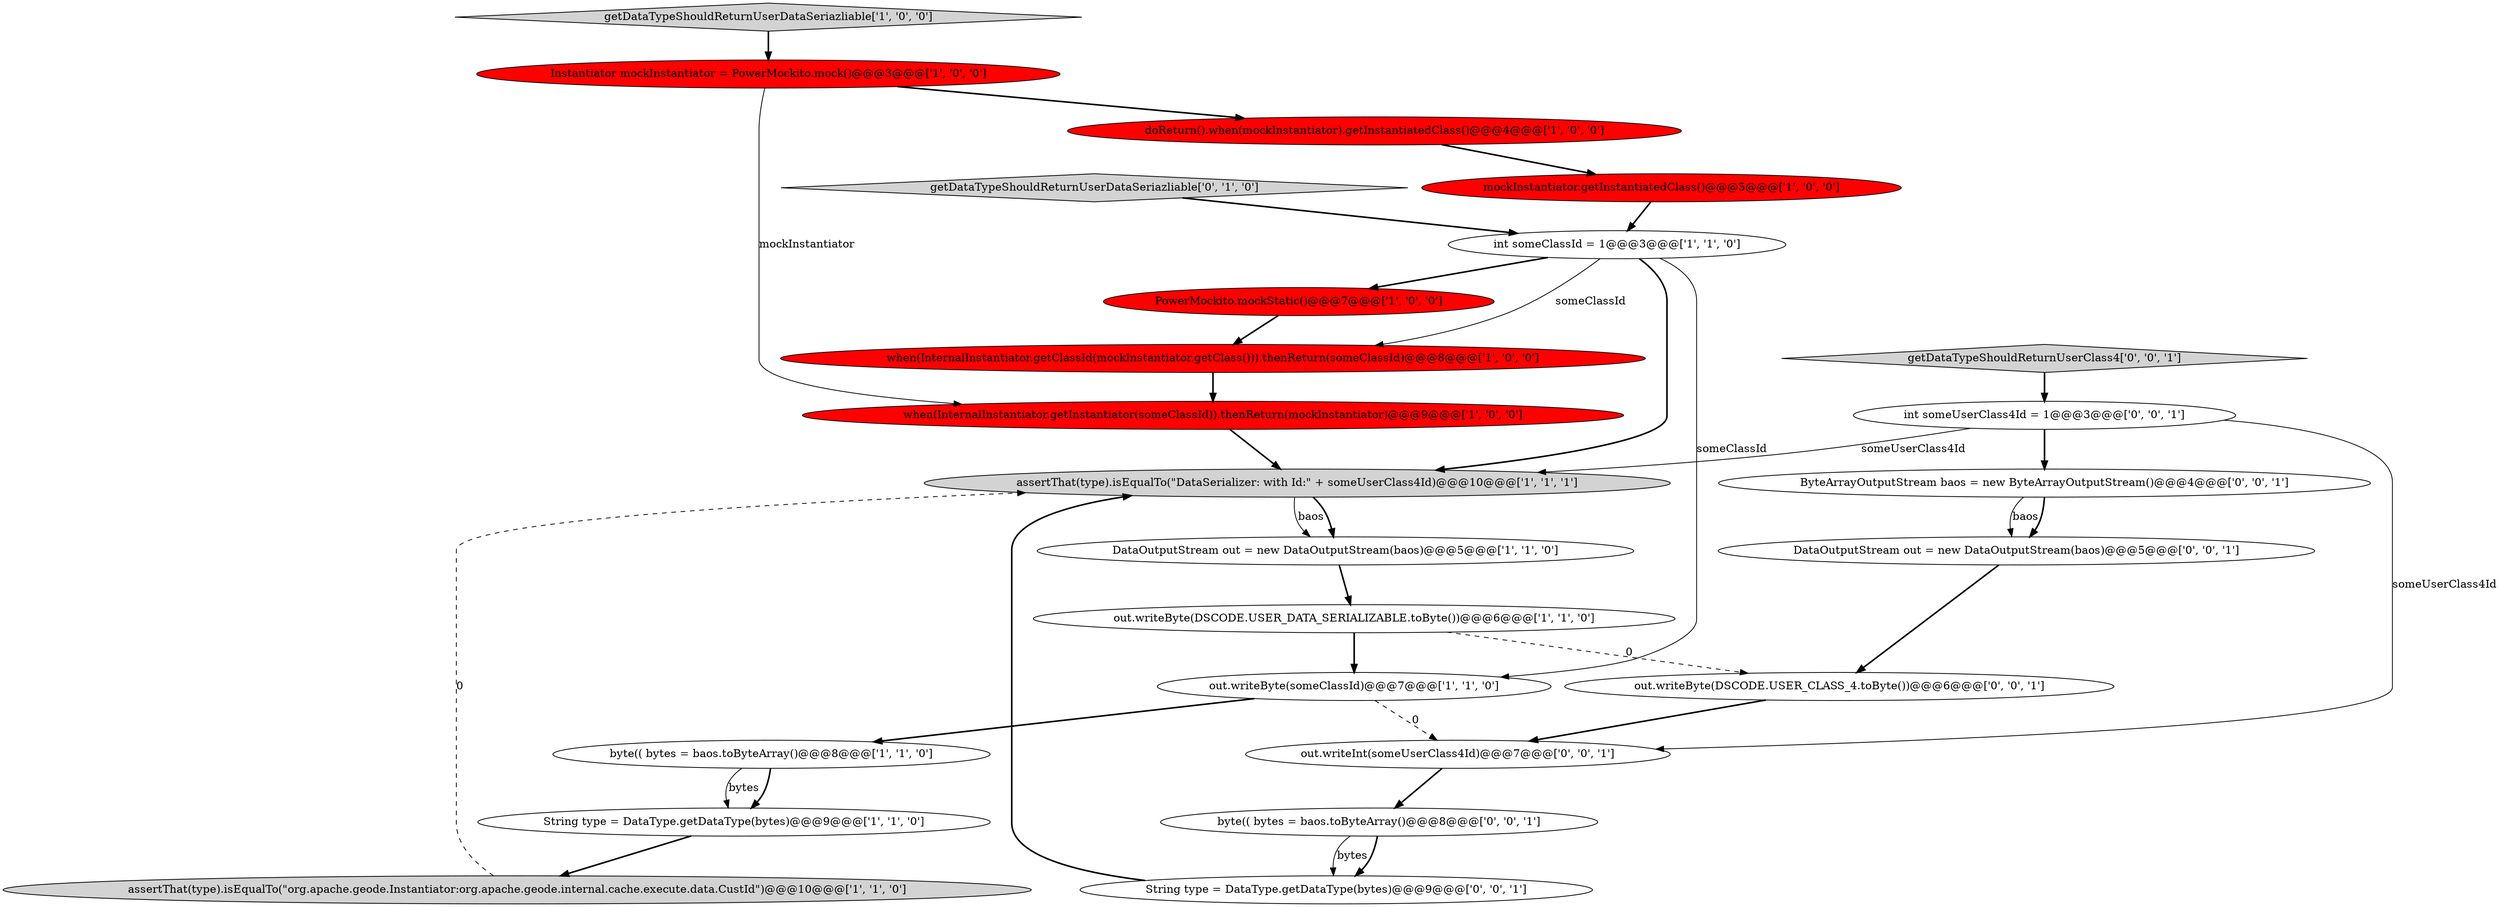 digraph {
4 [style = filled, label = "assertThat(type).isEqualTo(\"DataSerializer: with Id:\" + someUserClass4Id)@@@10@@@['1', '1', '1']", fillcolor = lightgray, shape = ellipse image = "AAA0AAABBB1BBB"];
2 [style = filled, label = "getDataTypeShouldReturnUserDataSeriazliable['1', '0', '0']", fillcolor = lightgray, shape = diamond image = "AAA0AAABBB1BBB"];
7 [style = filled, label = "Instantiator mockInstantiator = PowerMockito.mock()@@@3@@@['1', '0', '0']", fillcolor = red, shape = ellipse image = "AAA1AAABBB1BBB"];
11 [style = filled, label = "PowerMockito.mockStatic()@@@7@@@['1', '0', '0']", fillcolor = red, shape = ellipse image = "AAA1AAABBB1BBB"];
0 [style = filled, label = "when(InternalInstantiator.getClassId(mockInstantiator.getClass())).thenReturn(someClassId)@@@8@@@['1', '0', '0']", fillcolor = red, shape = ellipse image = "AAA1AAABBB1BBB"];
19 [style = filled, label = "String type = DataType.getDataType(bytes)@@@9@@@['0', '0', '1']", fillcolor = white, shape = ellipse image = "AAA0AAABBB3BBB"];
5 [style = filled, label = "out.writeByte(DSCODE.USER_DATA_SERIALIZABLE.toByte())@@@6@@@['1', '1', '0']", fillcolor = white, shape = ellipse image = "AAA0AAABBB1BBB"];
17 [style = filled, label = "int someUserClass4Id = 1@@@3@@@['0', '0', '1']", fillcolor = white, shape = ellipse image = "AAA0AAABBB3BBB"];
13 [style = filled, label = "assertThat(type).isEqualTo(\"org.apache.geode.Instantiator:org.apache.geode.internal.cache.execute.data.CustId\")@@@10@@@['1', '1', '0']", fillcolor = lightgray, shape = ellipse image = "AAA0AAABBB1BBB"];
16 [style = filled, label = "DataOutputStream out = new DataOutputStream(baos)@@@5@@@['0', '0', '1']", fillcolor = white, shape = ellipse image = "AAA0AAABBB3BBB"];
8 [style = filled, label = "String type = DataType.getDataType(bytes)@@@9@@@['1', '1', '0']", fillcolor = white, shape = ellipse image = "AAA0AAABBB1BBB"];
6 [style = filled, label = "int someClassId = 1@@@3@@@['1', '1', '0']", fillcolor = white, shape = ellipse image = "AAA0AAABBB1BBB"];
14 [style = filled, label = "out.writeByte(someClassId)@@@7@@@['1', '1', '0']", fillcolor = white, shape = ellipse image = "AAA0AAABBB1BBB"];
9 [style = filled, label = "doReturn().when(mockInstantiator).getInstantiatedClass()@@@4@@@['1', '0', '0']", fillcolor = red, shape = ellipse image = "AAA1AAABBB1BBB"];
3 [style = filled, label = "when(InternalInstantiator.getInstantiator(someClassId)).thenReturn(mockInstantiator)@@@9@@@['1', '0', '0']", fillcolor = red, shape = ellipse image = "AAA1AAABBB1BBB"];
20 [style = filled, label = "byte(( bytes = baos.toByteArray()@@@8@@@['0', '0', '1']", fillcolor = white, shape = ellipse image = "AAA0AAABBB3BBB"];
18 [style = filled, label = "ByteArrayOutputStream baos = new ByteArrayOutputStream()@@@4@@@['0', '0', '1']", fillcolor = white, shape = ellipse image = "AAA0AAABBB3BBB"];
21 [style = filled, label = "out.writeByte(DSCODE.USER_CLASS_4.toByte())@@@6@@@['0', '0', '1']", fillcolor = white, shape = ellipse image = "AAA0AAABBB3BBB"];
15 [style = filled, label = "getDataTypeShouldReturnUserDataSeriazliable['0', '1', '0']", fillcolor = lightgray, shape = diamond image = "AAA0AAABBB2BBB"];
12 [style = filled, label = "DataOutputStream out = new DataOutputStream(baos)@@@5@@@['1', '1', '0']", fillcolor = white, shape = ellipse image = "AAA0AAABBB1BBB"];
22 [style = filled, label = "out.writeInt(someUserClass4Id)@@@7@@@['0', '0', '1']", fillcolor = white, shape = ellipse image = "AAA0AAABBB3BBB"];
1 [style = filled, label = "byte(( bytes = baos.toByteArray()@@@8@@@['1', '1', '0']", fillcolor = white, shape = ellipse image = "AAA0AAABBB1BBB"];
10 [style = filled, label = "mockInstantiator.getInstantiatedClass()@@@5@@@['1', '0', '0']", fillcolor = red, shape = ellipse image = "AAA1AAABBB1BBB"];
23 [style = filled, label = "getDataTypeShouldReturnUserClass4['0', '0', '1']", fillcolor = lightgray, shape = diamond image = "AAA0AAABBB3BBB"];
0->3 [style = bold, label=""];
17->4 [style = solid, label="someUserClass4Id"];
1->8 [style = bold, label=""];
12->5 [style = bold, label=""];
18->16 [style = solid, label="baos"];
14->22 [style = dashed, label="0"];
7->3 [style = solid, label="mockInstantiator"];
15->6 [style = bold, label=""];
6->14 [style = solid, label="someClassId"];
9->10 [style = bold, label=""];
5->14 [style = bold, label=""];
3->4 [style = bold, label=""];
10->6 [style = bold, label=""];
17->22 [style = solid, label="someUserClass4Id"];
14->1 [style = bold, label=""];
7->9 [style = bold, label=""];
6->4 [style = bold, label=""];
11->0 [style = bold, label=""];
22->20 [style = bold, label=""];
21->22 [style = bold, label=""];
16->21 [style = bold, label=""];
6->11 [style = bold, label=""];
4->12 [style = solid, label="baos"];
20->19 [style = solid, label="bytes"];
4->12 [style = bold, label=""];
5->21 [style = dashed, label="0"];
23->17 [style = bold, label=""];
13->4 [style = dashed, label="0"];
19->4 [style = bold, label=""];
6->0 [style = solid, label="someClassId"];
2->7 [style = bold, label=""];
20->19 [style = bold, label=""];
1->8 [style = solid, label="bytes"];
17->18 [style = bold, label=""];
8->13 [style = bold, label=""];
18->16 [style = bold, label=""];
}
